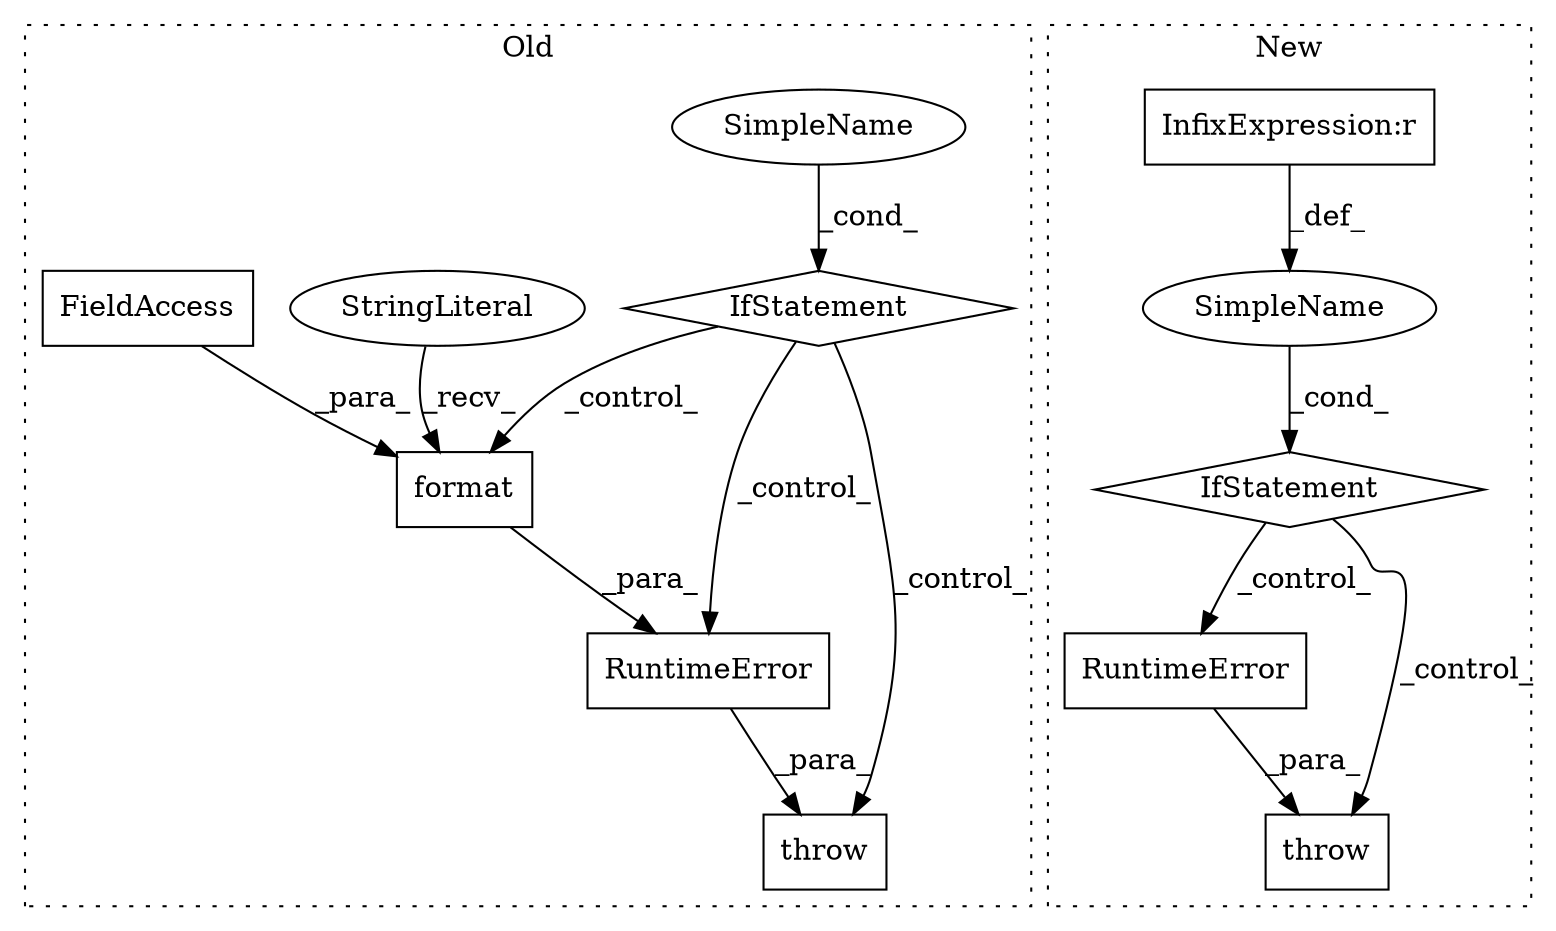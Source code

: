 digraph G {
subgraph cluster0 {
1 [label="RuntimeError" a="32" s="12957,13069" l="13,1" shape="box"];
3 [label="throw" a="53" s="12951" l="6" shape="box"];
5 [label="format" a="32" s="13019,13068" l="7,1" shape="box"];
6 [label="StringLiteral" a="45" s="12970" l="48" shape="ellipse"];
7 [label="SimpleName" a="42" s="" l="" shape="ellipse"];
10 [label="IfStatement" a="25" s="12851,12941" l="8,2" shape="diamond"];
12 [label="FieldAccess" a="22" s="13026" l="19" shape="box"];
label = "Old";
style="dotted";
}
subgraph cluster1 {
2 [label="RuntimeError" a="32" s="13602,13659" l="13,1" shape="box"];
4 [label="throw" a="53" s="13596" l="6" shape="box"];
8 [label="SimpleName" a="42" s="" l="" shape="ellipse"];
9 [label="IfStatement" a="25" s="13548,13586" l="4,2" shape="diamond"];
11 [label="InfixExpression:r" a="27" s="13574" l="4" shape="box"];
label = "New";
style="dotted";
}
1 -> 3 [label="_para_"];
2 -> 4 [label="_para_"];
5 -> 1 [label="_para_"];
6 -> 5 [label="_recv_"];
7 -> 10 [label="_cond_"];
8 -> 9 [label="_cond_"];
9 -> 2 [label="_control_"];
9 -> 4 [label="_control_"];
10 -> 5 [label="_control_"];
10 -> 3 [label="_control_"];
10 -> 1 [label="_control_"];
11 -> 8 [label="_def_"];
12 -> 5 [label="_para_"];
}